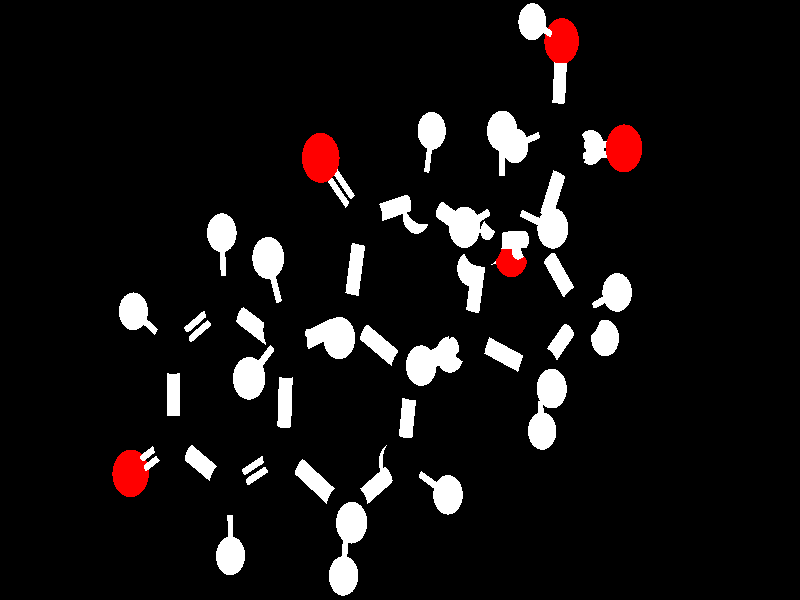 camera {direction<0.0,0.0,  -2.835>
 location <0.0 , 0.0 , 0.0>
 right 1.7685644627*x up y 
 }
#default { finish{phong   -1.000 ambient    0.500 diffuse    0.450 phong_size 13.750000}}
light_source{<4000.0000,4000.0000,9979.3535>  rgb<1.0,1.0,1.0>}
cylinder{<-3.6478042603,0.0245256424,-26.3652610779>,
<-4.7748041153,-0.6729202867,-26.8141403198>,
 0.0560000017
open
pigment{color rgb<1.00001,1.0000,1.0000>}}
sphere{<-3.6478042603,0.0245256424,-26.3652610779>, 0.0560000017
pigment{color rgb<1.00001,1.0000,1.0000>}}
sphere{<-4.7748041153,-0.6729202867,-26.8141403198>, 0.0560000017
pigment{color rgb<1.00001,1.0000,1.0000>}}
cylinder{<-3.5646781921,-0.1205120087,-26.3486099243>,
<-4.6916780472,-0.8179579377,-26.7974891663>,
 0.0560000017
open
pigment{color rgb<1.00001,1.0000,1.0000>}}
sphere{<-3.5646781921,-0.1205120087,-26.3486099243>, 0.0560000017
pigment{color rgb<1.00001,1.0000,1.0000>}}
sphere{<-4.6916780472,-0.8179579377,-26.7974891663>, 0.0560000017
pigment{color rgb<1.00001,1.0000,1.0000>}}
cylinder{<-3.6062402725,-0.0479927063,-26.3569335938>,
<-2.2943458557,-0.7706261277,-25.9584178925>,
 0.1400000006
open
pigment{color rgb<1.00001,1.0000,1.0000>}}
sphere{<-3.6062402725,-0.0479927063,-26.3569335938>, 0.1400000006
pigment{color rgb<1.00001,1.0000,1.0000>}}
sphere{<-2.2943458557,-0.7706261277,-25.9584178925>, 0.1400000006
pigment{color rgb<1.00001,1.0000,1.0000>}}
cylinder{<-3.6062402725,-0.0479927063,-26.3569335938>,
<-3.6524796486,1.0386629105,-26.2852230072>,
 0.0560000017
open
pigment{color rgb<1.00001,1.0000,1.0000>}}
sphere{<-3.6062402725,-0.0479927063,-26.3569335938>, 0.0560000017
pigment{color rgb<1.00001,1.0000,1.0000>}}
sphere{<-3.6524796486,1.0386629105,-26.2852230072>, 0.0560000017
pigment{color rgb<1.00001,1.0000,1.0000>}}
cylinder{<-4.7332324982,-0.7454342842,-26.8058090210>,
<-4.7595343590,-2.2190978527,-26.9383487701>,
 0.1400000006
open
pigment{color rgb<1.00001,1.0000,1.0000>}}
sphere{<-4.7332324982,-0.7454342842,-26.8058090210>, 0.1400000006
pigment{color rgb<1.00001,1.0000,1.0000>}}
sphere{<-4.7595343590,-2.2190978527,-26.9383487701>, 0.1400000006
pigment{color rgb<1.00001,1.0000,1.0000>}}
cylinder{<-4.7332324982,-0.7454342842,-26.8058090210>,
<-5.6276998520,-0.1805679798,-27.0684013367>,
 0.0560000017
open
pigment{color rgb<1.00001,1.0000,1.0000>}}
sphere{<-4.7332324982,-0.7454342842,-26.8058090210>, 0.0560000017
pigment{color rgb<1.00001,1.0000,1.0000>}}
sphere{<-5.6276998520,-0.1805679798,-27.0684013367>, 0.0560000017
pigment{color rgb<1.00001,1.0000,1.0000>}}
cylinder{<-4.7595348358,-2.2190790176,-26.9383506775>,
<-3.5268228054,-2.9289717674,-26.5840721130>,
 0.1400000006
open
pigment{color rgb<1.00001,1.0000,1.0000>}}
sphere{<-4.7595348358,-2.2190790176,-26.9383506775>, 0.1400000006
pigment{color rgb<1.00001,1.0000,1.0000>}}
sphere{<-3.5268228054,-2.9289717674,-26.5840721130>, 0.1400000006
pigment{color rgb<1.00001,1.0000,1.0000>}}
cylinder{<-4.7196722031,-2.2926750183,-26.9312496185>,
<-5.6943655014,-2.8564910889,-27.3033256531>,
 0.0560000017
open
pigment{color rgb<1.00001,1.0000,1.0000>}}
sphere{<-4.7196722031,-2.2926750183,-26.9312496185>, 0.0560000017
pigment{color rgb<1.00001,1.0000,1.0000>}}
sphere{<-5.6943655014,-2.8564910889,-27.3033256531>, 0.0560000017
pigment{color rgb<1.00001,1.0000,1.0000>}}
cylinder{<-4.7993946075,-2.1454830170,-26.9454479218>,
<-5.7740879059,-2.7092990875,-27.3175239563>,
 0.0560000017
open
pigment{color rgb<1.00001,1.0000,1.0000>}}
sphere{<-4.7993946075,-2.1454830170,-26.9454479218>, 0.0560000017
pigment{color rgb<1.00001,1.0000,1.0000>}}
sphere{<-5.7740879059,-2.7092990875,-27.3175239563>, 0.0560000017
pigment{color rgb<1.00001,1.0000,1.0000>}}
cylinder{<-3.4901561737,-3.0043282509,-26.5786800385>,
<-2.3389678001,-2.4117236137,-26.1286697388>,
 0.0560000017
open
pigment{color rgb<1.00001,1.0000,1.0000>}}
sphere{<-3.4901561737,-3.0043282509,-26.5786800385>, 0.0560000017
pigment{color rgb<1.00001,1.0000,1.0000>}}
sphere{<-2.3389678001,-2.4117236137,-26.1286697388>, 0.0560000017
pigment{color rgb<1.00001,1.0000,1.0000>}}
cylinder{<-3.5635328293,-2.8535881042,-26.5894718170>,
<-2.4123444557,-2.2609834671,-26.1394615173>,
 0.0560000017
open
pigment{color rgb<1.00001,1.0000,1.0000>}}
sphere{<-3.5635328293,-2.8535881042,-26.5894718170>, 0.0560000017
pigment{color rgb<1.00001,1.0000,1.0000>}}
sphere{<-2.4123444557,-2.2609834671,-26.1394615173>, 0.0560000017
pigment{color rgb<1.00001,1.0000,1.0000>}}
cylinder{<-3.5268449783,-2.9289593697,-26.5840778351>,
<-3.5256004333,-4.0141224861,-26.6866416931>,
 0.0560000017
open
pigment{color rgb<1.00001,1.0000,1.0000>}}
sphere{<-3.5268449783,-2.9289593697,-26.5840778351>, 0.0560000017
pigment{color rgb<1.00001,1.0000,1.0000>}}
sphere{<-3.5256004333,-4.0141224861,-26.6866416931>, 0.0560000017
pigment{color rgb<1.00001,1.0000,1.0000>}}
cylinder{<-2.3756656647,-2.3363585472,-26.1340694427>,
<-1.0638668537,-3.1989293098,-25.7512950897>,
 0.1400000006
open
pigment{color rgb<1.00001,1.0000,1.0000>}}
sphere{<-2.3756656647,-2.3363585472,-26.1340694427>, 0.1400000006
pigment{color rgb<1.00001,1.0000,1.0000>}}
sphere{<-1.0638668537,-3.1989293098,-25.7512950897>, 0.1400000006
pigment{color rgb<1.00001,1.0000,1.0000>}}
cylinder{<-2.3756656647,-2.3363585472,-26.1340694427>,
<-2.2943699360,-0.7705943584,-25.9584236145>,
 0.1400000006
open
pigment{color rgb<1.00001,1.0000,1.0000>}}
sphere{<-2.3756656647,-2.3363585472,-26.1340694427>, 0.1400000006
pigment{color rgb<1.00001,1.0000,1.0000>}}
sphere{<-2.2943699360,-0.7705943584,-25.9584236145>, 0.1400000006
pigment{color rgb<1.00001,1.0000,1.0000>}}
cylinder{<-1.0638923645,-3.1989135742,-25.7513027191>,
<0.0666955709,-2.5099682808,-26.3890438080>,
 0.1400000006
open
pigment{color rgb<1.00001,1.0000,1.0000>}}
sphere{<-1.0638923645,-3.1989135742,-25.7513027191>, 0.1400000006
pigment{color rgb<1.00001,1.0000,1.0000>}}
sphere{<0.0666955709,-2.5099682808,-26.3890438080>, 0.1400000006
pigment{color rgb<1.00001,1.0000,1.0000>}}
cylinder{<-1.0638923645,-3.1989135742,-25.7513027191>,
<-1.1487019062,-4.2310442924,-26.0913238525>,
 0.0560000017
open
pigment{color rgb<1.00001,1.0000,1.0000>}}
sphere{<-1.0638923645,-3.1989135742,-25.7513027191>, 0.0560000017
pigment{color rgb<1.00001,1.0000,1.0000>}}
sphere{<-1.1487019062,-4.2310442924,-26.0913238525>, 0.0560000017
pigment{color rgb<1.00001,1.0000,1.0000>}}
cylinder{<-1.0638923645,-3.1989135742,-25.7513027191>,
<-0.9303185344,-3.2288739681,-24.6699333191>,
 0.0560000017
open
pigment{color rgb<1.00001,1.0000,1.0000>}}
sphere{<-1.0638923645,-3.1989135742,-25.7513027191>, 0.0560000017
pigment{color rgb<1.00001,1.0000,1.0000>}}
sphere{<-0.9303185344,-3.2288739681,-24.6699333191>, 0.0560000017
pigment{color rgb<1.00001,1.0000,1.0000>}}
cylinder{<0.0666894913,-2.5099725723,-26.3890399933>,
<0.2407368422,-1.1208465099,-26.2471847534>,
 0.1400000006
open
pigment{color rgb<1.00001,1.0000,1.0000>}}
sphere{<0.0666894913,-2.5099725723,-26.3890399933>, 0.1400000006
pigment{color rgb<1.00001,1.0000,1.0000>}}
sphere{<0.2407368422,-1.1208465099,-26.2471847534>, 0.1400000006
pigment{color rgb<1.00001,1.0000,1.0000>}}
cylinder{<0.0666894913,-2.5099725723,-26.3890399933>,
<-0.1552938521,-2.6167833805,-27.4508380890>,
 0.0560000017
open
pigment{color rgb<1.00001,1.0000,1.0000>}}
sphere{<0.0666894913,-2.5099725723,-26.3890399933>, 0.0560000017
pigment{color rgb<1.00001,1.0000,1.0000>}}
sphere{<-0.1552938521,-2.6167833805,-27.4508380890>, 0.0560000017
pigment{color rgb<1.00001,1.0000,1.0000>}}
cylinder{<0.0666894913,-2.5099725723,-26.3890399933>,
<0.9728369713,-2.9776275158,-26.0039463043>,
 0.0560000017
open
pigment{color rgb<1.00001,1.0000,1.0000>}}
sphere{<0.0666894913,-2.5099725723,-26.3890399933>, 0.0560000017
pigment{color rgb<1.00001,1.0000,1.0000>}}
sphere{<0.9728369713,-2.9776275158,-26.0039463043>, 0.0560000017
pigment{color rgb<1.00001,1.0000,1.0000>}}
cylinder{<0.2407341003,-1.1208600998,-26.2471847534>,
<-1.0673613548,-0.3018044233,-26.7129135132>,
 0.1400000006
open
pigment{color rgb<1.00001,1.0000,1.0000>}}
sphere{<0.2407341003,-1.1208600998,-26.2471847534>, 0.1400000006
pigment{color rgb<1.00001,1.0000,1.0000>}}
sphere{<-1.0673613548,-0.3018044233,-26.7129135132>, 0.1400000006
pigment{color rgb<1.00001,1.0000,1.0000>}}
cylinder{<0.2407341003,-1.1208600998,-26.2471847534>,
<1.4624383450,-0.5713633895,-27.0299663544>,
 0.1400000006
open
pigment{color rgb<1.00001,1.0000,1.0000>}}
sphere{<0.2407341003,-1.1208600998,-26.2471847534>, 0.1400000006
pigment{color rgb<1.00001,1.0000,1.0000>}}
sphere{<1.4624383450,-0.5713633895,-27.0299663544>, 0.1400000006
pigment{color rgb<1.00001,1.0000,1.0000>}}
cylinder{<0.2407341003,-1.1208600998,-26.2471847534>,
<0.4166809916,-0.9719867110,-25.1818313599>,
 0.0560000017
open
pigment{color rgb<1.00001,1.0000,1.0000>}}
sphere{<0.2407341003,-1.1208600998,-26.2471847534>, 0.0560000017
pigment{color rgb<1.00001,1.0000,1.0000>}}
sphere{<0.4166809916,-0.9719867110,-25.1818313599>, 0.0560000017
pigment{color rgb<1.00001,1.0000,1.0000>}}
cylinder{<-1.0673351288,-0.3018207550,-26.7129039764>,
<-2.2943801880,-0.7706171274,-25.9584197998>,
 0.1400000006
open
pigment{color rgb<1.00001,1.0000,1.0000>}}
sphere{<-1.0673351288,-0.3018207550,-26.7129039764>, 0.1400000006
pigment{color rgb<1.00001,1.0000,1.0000>}}
sphere{<-2.2943801880,-0.7706171274,-25.9584197998>, 0.1400000006
pigment{color rgb<1.00001,1.0000,1.0000>}}
cylinder{<-1.0673351288,-0.3018207550,-26.7129039764>,
<-0.7931675315,1.2705571651,-26.6038398743>,
 0.1400000006
open
pigment{color rgb<1.00001,1.0000,1.0000>}}
sphere{<-1.0673351288,-0.3018207550,-26.7129039764>, 0.1400000006
pigment{color rgb<1.00001,1.0000,1.0000>}}
sphere{<-0.7931675315,1.2705571651,-26.6038398743>, 0.1400000006
pigment{color rgb<1.00001,1.0000,1.0000>}}
cylinder{<-1.0673351288,-0.3018207550,-26.7129039764>,
<-1.2794052362,-0.5047458410,-27.7626399994>,
 0.0560000017
open
pigment{color rgb<1.00001,1.0000,1.0000>}}
sphere{<-1.0673351288,-0.3018207550,-26.7129039764>, 0.0560000017
pigment{color rgb<1.00001,1.0000,1.0000>}}
sphere{<-1.2794052362,-0.5047458410,-27.7626399994>, 0.0560000017
pigment{color rgb<1.00001,1.0000,1.0000>}}
cylinder{<-2.2943706512,-0.7706127167,-25.9584255219>,
<-2.1798837185,-0.4291410148,-24.4861392975>,
 0.1400000006
open
pigment{color rgb<1.00001,1.0000,1.0000>}}
sphere{<-2.2943706512,-0.7706127167,-25.9584255219>, 0.1400000006
pigment{color rgb<1.00001,1.0000,1.0000>}}
sphere{<-2.1798837185,-0.4291410148,-24.4861392975>, 0.1400000006
pigment{color rgb<1.00001,1.0000,1.0000>}}
cylinder{<-0.7931699753,1.2705421448,-26.6038417816>,
<0.5028667450,1.6415889263,-27.3567066193>,
 0.1400000006
open
pigment{color rgb<1.00001,1.0000,1.0000>}}
sphere{<-0.7931699753,1.2705421448,-26.6038417816>, 0.1400000006
pigment{color rgb<1.00001,1.0000,1.0000>}}
sphere{<0.5028667450,1.6415889263,-27.3567066193>, 0.1400000006
pigment{color rgb<1.00001,1.0000,1.0000>}}
cylinder{<-0.7405033112,1.3326740265,-26.6243782043>,
<-1.5524125099,2.2316768169,-25.9866828918>,
 0.0560000017
open
pigment{color rgb<1.00001,1.0000,1.0000>}}
sphere{<-0.7405033112,1.3326740265,-26.6243782043>, 0.0560000017
pigment{color rgb<1.00001,1.0000,1.0000>}}
sphere{<-1.5524125099,2.2316768169,-25.9866828918>, 0.0560000017
pigment{color rgb<1.00001,1.0000,1.0000>}}
cylinder{<-0.8458385468,1.2084102631,-26.5833053589>,
<-1.6577477455,2.1074130535,-25.9456100464>,
 0.0560000017
open
pigment{color rgb<1.00001,1.0000,1.0000>}}
sphere{<-0.8458385468,1.2084102631,-26.5833053589>, 0.0560000017
pigment{color rgb<1.00001,1.0000,1.0000>}}
sphere{<-1.6577477455,2.1074130535,-25.9456100464>, 0.0560000017
pigment{color rgb<1.00001,1.0000,1.0000>}}
cylinder{<0.5028533936,1.6415853500,-27.3567028046>,
<1.7192209959,0.9397664666,-26.8875446320>,
 0.1400000006
open
pigment{color rgb<1.00001,1.0000,1.0000>}}
sphere{<0.5028533936,1.6415853500,-27.3567028046>, 0.1400000006
pigment{color rgb<1.00001,1.0000,1.0000>}}
sphere{<1.7192209959,0.9397664666,-26.8875446320>, 0.1400000006
pigment{color rgb<1.00001,1.0000,1.0000>}}
cylinder{<0.5028533936,1.6415853500,-27.3567028046>,
<0.6712754965,2.7022356987,-27.1702747345>,
 0.0560000017
open
pigment{color rgb<1.00001,1.0000,1.0000>}}
sphere{<0.5028533936,1.6415853500,-27.3567028046>, 0.0560000017
pigment{color rgb<1.00001,1.0000,1.0000>}}
sphere{<0.6712754965,2.7022356987,-27.1702747345>, 0.0560000017
pigment{color rgb<1.00001,1.0000,1.0000>}}
cylinder{<0.5028533936,1.6415853500,-27.3567028046>,
<0.3613786101,1.4068192244,-28.4116764069>,
 0.0560000017
open
pigment{color rgb<1.00001,1.0000,1.0000>}}
sphere{<0.5028533936,1.6415853500,-27.3567028046>, 0.0560000017
pigment{color rgb<1.00001,1.0000,1.0000>}}
sphere{<0.3613786101,1.4068192244,-28.4116764069>, 0.0560000017
pigment{color rgb<1.00001,1.0000,1.0000>}}
cylinder{<1.7191991806,0.9397802353,-26.8875541687>,
<1.4624272585,-0.5713827610,-27.0299663544>,
 0.1400000006
open
pigment{color rgb<1.00001,1.0000,1.0000>}}
sphere{<1.7191991806,0.9397802353,-26.8875541687>, 0.1400000006
pigment{color rgb<1.00001,1.0000,1.0000>}}
sphere{<1.4624272585,-0.5713827610,-27.0299663544>, 0.1400000006
pigment{color rgb<1.00001,1.0000,1.0000>}}
cylinder{<1.7191991806,0.9397802353,-26.8875541687>,
<3.0101435184,0.9904831052,-27.7748775482>,
 0.1400000006
open
pigment{color rgb<1.00001,1.0000,1.0000>}}
sphere{<1.7191991806,0.9397802353,-26.8875541687>, 0.1400000006
pigment{color rgb<1.00001,1.0000,1.0000>}}
sphere{<3.0101435184,0.9904831052,-27.7748775482>, 0.1400000006
pigment{color rgb<1.00001,1.0000,1.0000>}}
cylinder{<1.7191991806,0.9397802353,-26.8875541687>,
<2.0169920921,1.4327605963,-25.4051418304>,
 0.1400000006
open
pigment{color rgb<1.00001,1.0000,1.0000>}}
sphere{<1.7191991806,0.9397802353,-26.8875541687>, 0.1400000006
pigment{color rgb<1.00001,1.0000,1.0000>}}
sphere{<2.0169920921,1.4327605963,-25.4051418304>, 0.1400000006
pigment{color rgb<1.00001,1.0000,1.0000>}}
cylinder{<1.4624290466,-0.5713682175,-27.0299606323>,
<2.8984398842,-1.1568953991,-26.7728118896>,
 0.1400000006
open
pigment{color rgb<1.00001,1.0000,1.0000>}}
sphere{<1.4624290466,-0.5713682175,-27.0299606323>, 0.1400000006
pigment{color rgb<1.00001,1.0000,1.0000>}}
sphere{<2.8984398842,-1.1568953991,-26.7728118896>, 0.1400000006
pigment{color rgb<1.00001,1.0000,1.0000>}}
cylinder{<1.4624290466,-0.5713682175,-27.0299606323>,
<1.0886174440,-0.8968328834,-28.0007514954>,
 0.0560000017
open
pigment{color rgb<1.00001,1.0000,1.0000>}}
sphere{<1.4624290466,-0.5713682175,-27.0299606323>, 0.0560000017
pigment{color rgb<1.00001,1.0000,1.0000>}}
sphere{<1.0886174440,-0.8968328834,-28.0007514954>, 0.0560000017
pigment{color rgb<1.00001,1.0000,1.0000>}}
cylinder{<2.8984146118,-1.1568861008,-26.7728176117>,
<3.8315408230,-0.2074018717,-27.2277317047>,
 0.1400000006
open
pigment{color rgb<1.00001,1.0000,1.0000>}}
sphere{<2.8984146118,-1.1568861008,-26.7728176117>, 0.1400000006
pigment{color rgb<1.00001,1.0000,1.0000>}}
sphere{<3.8315408230,-0.2074018717,-27.2277317047>, 0.1400000006
pigment{color rgb<1.00001,1.0000,1.0000>}}
cylinder{<2.8984146118,-1.1568861008,-26.7728176117>,
<3.0264186859,-2.1025760174,-27.2994937897>,
 0.0560000017
open
pigment{color rgb<1.00001,1.0000,1.0000>}}
sphere{<2.8984146118,-1.1568861008,-26.7728176117>, 0.0560000017
pigment{color rgb<1.00001,1.0000,1.0000>}}
sphere{<3.0264186859,-2.1025760174,-27.2994937897>, 0.0560000017
pigment{color rgb<1.00001,1.0000,1.0000>}}
cylinder{<2.8984146118,-1.1568861008,-26.7728176117>,
<3.0412871838,-1.3390724659,-25.7076892853>,
 0.0560000017
open
pigment{color rgb<1.00001,1.0000,1.0000>}}
sphere{<2.8984146118,-1.1568861008,-26.7728176117>, 0.0560000017
pigment{color rgb<1.00001,1.0000,1.0000>}}
sphere{<3.0412871838,-1.3390724659,-25.7076892853>, 0.0560000017
pigment{color rgb<1.00001,1.0000,1.0000>}}
cylinder{<3.8315372467,-0.2074060440,-27.2277297974>,
<3.0101110935,0.9905036688,-27.7748737335>,
 0.1400000006
open
pigment{color rgb<1.00001,1.0000,1.0000>}}
sphere{<3.8315372467,-0.2074060440,-27.2277297974>, 0.1400000006
pigment{color rgb<1.00001,1.0000,1.0000>}}
sphere{<3.0101110935,0.9905036688,-27.7748737335>, 0.1400000006
pigment{color rgb<1.00001,1.0000,1.0000>}}
cylinder{<3.8315372467,-0.2074060440,-27.2277297974>,
<4.4770684242,-0.6275480986,-27.9990081787>,
 0.0560000017
open
pigment{color rgb<1.00001,1.0000,1.0000>}}
sphere{<3.8315372467,-0.2074060440,-27.2277297974>, 0.0560000017
pigment{color rgb<1.00001,1.0000,1.0000>}}
sphere{<4.4770684242,-0.6275480986,-27.9990081787>, 0.0560000017
pigment{color rgb<1.00001,1.0000,1.0000>}}
cylinder{<3.8315372467,-0.2074060440,-27.2277297974>,
<4.4706540108,0.1170350313,-26.4065322876>,
 0.0560000017
open
pigment{color rgb<1.00001,1.0000,1.0000>}}
sphere{<3.8315372467,-0.2074060440,-27.2277297974>, 0.0560000017
pigment{color rgb<1.00001,1.0000,1.0000>}}
sphere{<4.4706540108,0.1170350313,-26.4065322876>, 0.0560000017
pigment{color rgb<1.00001,1.0000,1.0000>}}
cylinder{<3.0101261139,0.9904813766,-27.7748661041>,
<3.5975890160,2.4322171211,-27.7545051575>,
 0.1400000006
open
pigment{color rgb<1.00001,1.0000,1.0000>}}
sphere{<3.0101261139,0.9904813766,-27.7748661041>, 0.1400000006
pigment{color rgb<1.00001,1.0000,1.0000>}}
sphere{<3.5975890160,2.4322171211,-27.7545051575>, 0.1400000006
pigment{color rgb<1.00001,1.0000,1.0000>}}
cylinder{<3.0101261139,0.9904813766,-27.7748661041>,
<2.5348498821,0.7710311413,-29.1997833252>,
 0.1400000006
open
pigment{color rgb<1.00001,1.0000,1.0000>}}
sphere{<3.0101261139,0.9904813766,-27.7748661041>, 0.1400000006
pigment{color rgb<1.00001,1.0000,1.0000>}}
sphere{<2.5348498821,0.7710311413,-29.1997833252>, 0.1400000006
pigment{color rgb<1.00001,1.0000,1.0000>}}
cylinder{<2.0169858932,1.4327497482,-25.4051704407>,
<2.9891674519,1.0568739176,-25.0862941742>,
 0.0560000017
open
pigment{color rgb<1.00001,1.0000,1.0000>}}
sphere{<2.0169858932,1.4327497482,-25.4051704407>, 0.0560000017
pigment{color rgb<1.00001,1.0000,1.0000>}}
sphere{<2.9891674519,1.0568739176,-25.0862941742>, 0.0560000017
pigment{color rgb<1.00001,1.0000,1.0000>}}
cylinder{<2.0169858932,1.4327497482,-25.4051704407>,
<2.0227549076,2.5224032402,-25.3782825470>,
 0.0560000017
open
pigment{color rgb<1.00001,1.0000,1.0000>}}
sphere{<2.0169858932,1.4327497482,-25.4051704407>, 0.0560000017
pigment{color rgb<1.00001,1.0000,1.0000>}}
sphere{<2.0227549076,2.5224032402,-25.3782825470>, 0.0560000017
pigment{color rgb<1.00001,1.0000,1.0000>}}
cylinder{<2.0169858932,1.4327497482,-25.4051704407>,
<1.2446899414,1.0562477112,-24.7344207764>,
 0.0560000017
open
pigment{color rgb<1.00001,1.0000,1.0000>}}
sphere{<2.0169858932,1.4327497482,-25.4051704407>, 0.0560000017
pigment{color rgb<1.00001,1.0000,1.0000>}}
sphere{<1.2446899414,1.0562477112,-24.7344207764>, 0.0560000017
pigment{color rgb<1.00001,1.0000,1.0000>}}
cylinder{<-2.1798858643,-0.4291486740,-24.4861736298>,
<-1.1436656713,-0.5415213108,-24.1672382355>,
 0.0560000017
open
pigment{color rgb<1.00001,1.0000,1.0000>}}
sphere{<-2.1798858643,-0.4291486740,-24.4861736298>, 0.0560000017
pigment{color rgb<1.00001,1.0000,1.0000>}}
sphere{<-1.1436656713,-0.5415213108,-24.1672382355>, 0.0560000017
pigment{color rgb<1.00001,1.0000,1.0000>}}
cylinder{<-2.1798858643,-0.4291486740,-24.4861736298>,
<-2.4992353916,0.6005641222,-24.3255252838>,
 0.0560000017
open
pigment{color rgb<1.00001,1.0000,1.0000>}}
sphere{<-2.1798858643,-0.4291486740,-24.4861736298>, 0.0560000017
pigment{color rgb<1.00001,1.0000,1.0000>}}
sphere{<-2.4992353916,0.6005641222,-24.3255252838>, 0.0560000017
pigment{color rgb<1.00001,1.0000,1.0000>}}
cylinder{<-2.1798858643,-0.4291486740,-24.4861736298>,
<-2.8127689362,-1.1010947227,-23.9064788818>,
 0.0560000017
open
pigment{color rgb<1.00001,1.0000,1.0000>}}
sphere{<-2.1798858643,-0.4291486740,-24.4861736298>, 0.0560000017
pigment{color rgb<1.00001,1.0000,1.0000>}}
sphere{<-2.8127689362,-1.1010947227,-23.9064788818>, 0.0560000017
pigment{color rgb<1.00001,1.0000,1.0000>}}
cylinder{<3.5975856781,2.4322090149,-27.7544994354>,
<3.5347826481,2.9326636791,-28.7659511566>,
 0.1400000006
open
pigment{color rgb<1.00001,1.0000,1.0000>}}
sphere{<3.5975856781,2.4322090149,-27.7544994354>, 0.1400000006
pigment{color rgb<1.00001,1.0000,1.0000>}}
sphere{<3.5347826481,2.9326636791,-28.7659511566>, 0.1400000006
pigment{color rgb<1.00001,1.0000,1.0000>}}
cylinder{<3.5347833633,2.9326543808,-28.7659339905>,
<3.5879240036,4.3310713768,-28.4717197418>,
 0.1400000006
open
pigment{color rgb<1.00001,1.0000,1.0000>}}
sphere{<3.5347833633,2.9326543808,-28.7659339905>, 0.1400000006
pigment{color rgb<1.00001,1.0000,1.0000>}}
sphere{<3.5879240036,4.3310713768,-28.4717197418>, 0.1400000006
pigment{color rgb<1.00001,1.0000,1.0000>}}
cylinder{<3.5347833633,2.9326543808,-28.7659339905>,
<2.6329824924,2.6560053825,-29.3121204376>,
 0.0560000017
open
pigment{color rgb<1.00001,1.0000,1.0000>}}
sphere{<3.5347833633,2.9326543808,-28.7659339905>, 0.0560000017
pigment{color rgb<1.00001,1.0000,1.0000>}}
sphere{<2.6329824924,2.6560053825,-29.3121204376>, 0.0560000017
pigment{color rgb<1.00001,1.0000,1.0000>}}
cylinder{<3.5347833633,2.9326543808,-28.7659339905>,
<4.3736419678,2.6377229691,-29.3963565826>,
 0.0560000017
open
pigment{color rgb<1.00001,1.0000,1.0000>}}
sphere{<3.5347833633,2.9326543808,-28.7659339905>, 0.0560000017
pigment{color rgb<1.00001,1.0000,1.0000>}}
sphere{<4.3736419678,2.6377229691,-29.3963565826>, 0.0560000017
pigment{color rgb<1.00001,1.0000,1.0000>}}
cylinder{<2.5348596573,0.7710361481,-29.1997528076>,
<1.6030478477,0.5401607752,-29.1948528290>,
 0.0560000017
open
pigment{color rgb<1.00001,1.0000,1.0000>}}
sphere{<2.5348596573,0.7710361481,-29.1997528076>, 0.0560000017
pigment{color rgb<1.00001,1.0000,1.0000>}}
sphere{<1.6030478477,0.5401607752,-29.1948528290>, 0.0560000017
pigment{color rgb<1.00001,1.0000,1.0000>}}
cylinder{<4.7438240051,2.4986209869,-27.1261520386>,
<3.6060390472,2.5147707462,-27.7674560547>,
 0.0560000017
open
pigment{color rgb<1.00001,1.0000,1.0000>}}
sphere{<4.7438240051,2.4986209869,-27.1261520386>, 0.0560000017
pigment{color rgb<1.00001,1.0000,1.0000>}}
sphere{<3.6060390472,2.5147707462,-27.7674560547>, 0.0560000017
pigment{color rgb<1.00001,1.0000,1.0000>}}
cylinder{<4.7268838882,2.3334970474,-27.1002616882>,
<3.5890989304,2.3496468067,-27.7415657043>,
 0.0560000017
open
pigment{color rgb<1.00001,1.0000,1.0000>}}
sphere{<4.7268838882,2.3334970474,-27.1002616882>, 0.0560000017
pigment{color rgb<1.00001,1.0000,1.0000>}}
sphere{<3.5890989304,2.3496468067,-27.7415657043>, 0.0560000017
pigment{color rgb<1.00001,1.0000,1.0000>}}
cylinder{<3.5879230499,4.3310527802,-28.4717235565>,
<2.8749172688,4.5594711304,-27.8708496094>,
 0.0560000017
open
pigment{color rgb<1.00001,1.0000,1.0000>}}
sphere{<3.5879230499,4.3310527802,-28.4717235565>, 0.0560000017
pigment{color rgb<1.00001,1.0000,1.0000>}}
sphere{<2.8749172688,4.5594711304,-27.8708496094>, 0.0560000017
pigment{color rgb<1.00001,1.0000,1.0000>}}
sphere{<-1.1487007141,-4.2310304642,-26.0913219452>, 0.3000000119
pigment{color rgb<1.0000,1.0000,1.0000>}}
sphere{<-5.6276826859,-0.1805777550,-27.0683975220>, 0.3000000119
pigment{color rgb<1.0000,1.0000,1.0000>}}
sphere{<-2.8127641678,-1.1010894775,-23.9064788818>, 0.3000000119
pigment{color rgb<1.0000,1.0000,1.0000>}}
sphere{<0.9728202820,-2.9776191711,-26.0039539337>, 0.3000000119
pigment{color rgb<1.0000,1.0000,1.0000>}}
sphere{<-3.5255994797,-4.0141086578,-26.6866397858>, 0.3000000119
pigment{color rgb<1.0000,1.0000,1.0000>}}
sphere{<0.4166784286,-0.9719905853,-25.1818542480>, 0.3000000119
pigment{color rgb<1.0000,1.0000,1.0000>}}
sphere{<2.6329936981,2.6560087204,-29.3121147156>, 0.3000000119
pigment{color rgb<1.0000,1.0000,1.0000>}}
sphere{<-2.4992303848,0.6005477905,-24.3255252838>, 0.3000000119
pigment{color rgb<1.0000,1.0000,1.0000>}}
sphere{<1.2446975708,1.0562515259,-24.7344245911>, 0.3000000119
pigment{color rgb<1.0000,1.0000,1.0000>}}
sphere{<3.0264167786,-2.1025590897,-27.2994823456>, 0.3000000119
pigment{color rgb<1.0000,1.0000,1.0000>}}
sphere{<-0.1552896500,-2.6167807579,-27.4508171082>, 0.3000000119
pigment{color rgb<1.0000,1.0000,1.0000>}}
sphere{<-0.9303207397,-3.2288742065,-24.6699542999>, 0.3000000119
pigment{color rgb<1.0000,1.0000,1.0000>}}
sphere{<0.3613824844,1.4068241119,-28.4116535187>, 0.3000000119
pigment{color rgb<1.0000,1.0000,1.0000>}}
sphere{<-1.2794008255,-0.5047416687,-27.7626171112>, 0.3000000119
pigment{color rgb<1.0000,1.0000,1.0000>}}
sphere{<2.8749303818,4.5594692230,-27.8708610535>, 0.3000000119
pigment{color rgb<1.0000,1.0000,1.0000>}}
sphere{<1.6030550003,0.5401620865,-29.1948528290>, 0.3000000119
pigment{color rgb<1.0000,1.0000,1.0000>}}
sphere{<4.3736267090,2.6377286911,-29.3963451385>, 0.3000000119
pigment{color rgb<1.0000,1.0000,1.0000>}}
sphere{<-1.1436805725,-0.5415201187,-24.1672401428>, 0.3000000119
pigment{color rgb<1.0000,1.0000,1.0000>}}
sphere{<2.9891500473,1.0568799973,-25.0862979889>, 0.3000000119
pigment{color rgb<1.0000,1.0000,1.0000>}}
sphere{<2.0227546692,2.5223903656,-25.3782825470>, 0.3000000119
pigment{color rgb<1.0000,1.0000,1.0000>}}
sphere{<4.4770555496,-0.6275396347,-27.9989948273>, 0.3000000119
pigment{color rgb<1.0000,1.0000,1.0000>}}
sphere{<4.4706449509,0.1170301437,-26.4065418243>, 0.3000000119
pigment{color rgb<1.0000,1.0000,1.0000>}}
sphere{<3.0412836075,-1.3390674591,-25.7077140808>, 0.3000000119
pigment{color rgb<1.0000,1.0000,1.0000>}}
sphere{<0.6712741852,2.7022247314,-27.1702728271>, 0.3000000119
pigment{color rgb<1.0000,1.0000,1.0000>}}
sphere{<1.0886249542,-0.8968257904,-28.0007343292>, 0.3000000119
pigment{color rgb<1.0000,1.0000,1.0000>}}
sphere{<-3.6524801254,1.0386486053,-26.2852230072>, 0.3000000119
pigment{color rgb<1.0000,1.0000,1.0000>}}
sphere{<3.5879230499,4.3310527802,-28.4717235565>, 0.3799999952
pigment{color rgb<1.0000,0.0000,0.0000>}}
sphere{<4.7353534698,2.4160594940,-27.1132049561>, 0.3799999952
pigment{color rgb<1.0000,0.0000,0.0000>}}
sphere{<2.5348596573,0.7710361481,-29.1997528076>, 0.3799999952
pigment{color rgb<1.0000,0.0000,0.0000>}}
sphere{<-1.6050634384,2.1695270538,-25.9661598206>, 0.3799999952
pigment{color rgb<1.0000,0.0000,0.0000>}}
sphere{<-5.7342185974,-2.7828903198,-27.3104228973>, 0.3799999952
pigment{color rgb<1.0000,0.0000,0.0000>}}
sphere{<2.8984146118,-1.1568861008,-26.7728176117>, 0.4250000119
pigment{color rgb<0.0000,0.0000,0.0000>}}
sphere{<1.4624290466,-0.5713682175,-27.0299606323>, 0.4250000119
pigment{color rgb<0.0000,0.0000,0.0000>}}
sphere{<0.0666894913,-2.5099725723,-26.3890399933>, 0.4250000119
pigment{color rgb<0.0000,0.0000,0.0000>}}
sphere{<1.7191991806,0.9397802353,-26.8875541687>, 0.4250000119
pigment{color rgb<0.0000,0.0000,0.0000>}}
sphere{<0.5028533936,1.6415853500,-27.3567028046>, 0.4250000119
pigment{color rgb<0.0000,0.0000,0.0000>}}
sphere{<-1.0638923645,-3.1989135742,-25.7513027191>, 0.4250000119
pigment{color rgb<0.0000,0.0000,0.0000>}}
sphere{<-4.7595348358,-2.2190790176,-26.9383506775>, 0.4250000119
pigment{color rgb<0.0000,0.0000,0.0000>}}
sphere{<-0.7931699753,1.2705421448,-26.6038417816>, 0.4250000119
pigment{color rgb<0.0000,0.0000,0.0000>}}
sphere{<3.5347833633,2.9326543808,-28.7659339905>, 0.4250000119
pigment{color rgb<0.0000,0.0000,0.0000>}}
sphere{<3.5975856781,2.4322090149,-27.7544994354>, 0.4250000119
pigment{color rgb<0.0000,0.0000,0.0000>}}
sphere{<-2.2943706512,-0.7706127167,-25.9584255219>, 0.4250000119
pigment{color rgb<0.0000,0.0000,0.0000>}}
sphere{<-2.3756656647,-2.3363585472,-26.1340694427>, 0.4250000119
pigment{color rgb<0.0000,0.0000,0.0000>}}
sphere{<-2.1798858643,-0.4291486740,-24.4861736298>, 0.4250000119
pigment{color rgb<0.0000,0.0000,0.0000>}}
sphere{<2.0169858932,1.4327497482,-25.4051704407>, 0.4250000119
pigment{color rgb<0.0000,0.0000,0.0000>}}
sphere{<-1.0673351288,-0.3018207550,-26.7129039764>, 0.4250000119
pigment{color rgb<0.0000,0.0000,0.0000>}}
sphere{<3.0101261139,0.9904813766,-27.7748661041>, 0.4250000119
pigment{color rgb<0.0000,0.0000,0.0000>}}
sphere{<3.8315372467,-0.2074060440,-27.2277297974>, 0.4250000119
pigment{color rgb<0.0000,0.0000,0.0000>}}
sphere{<0.2407341003,-1.1208600998,-26.2471847534>, 0.4250000119
pigment{color rgb<0.0000,0.0000,0.0000>}}
sphere{<-3.5268449783,-2.9289593697,-26.5840778351>, 0.4250000119
pigment{color rgb<0.0000,0.0000,0.0000>}}
sphere{<-4.7332324982,-0.7454342842,-26.8058090210>, 0.4250000119
pigment{color rgb<0.0000,0.0000,0.0000>}}
sphere{<-3.6062402725,-0.0479927063,-26.3569335938>, 0.4250000119
pigment{color rgb<0.0000,0.0000,0.0000>}}
